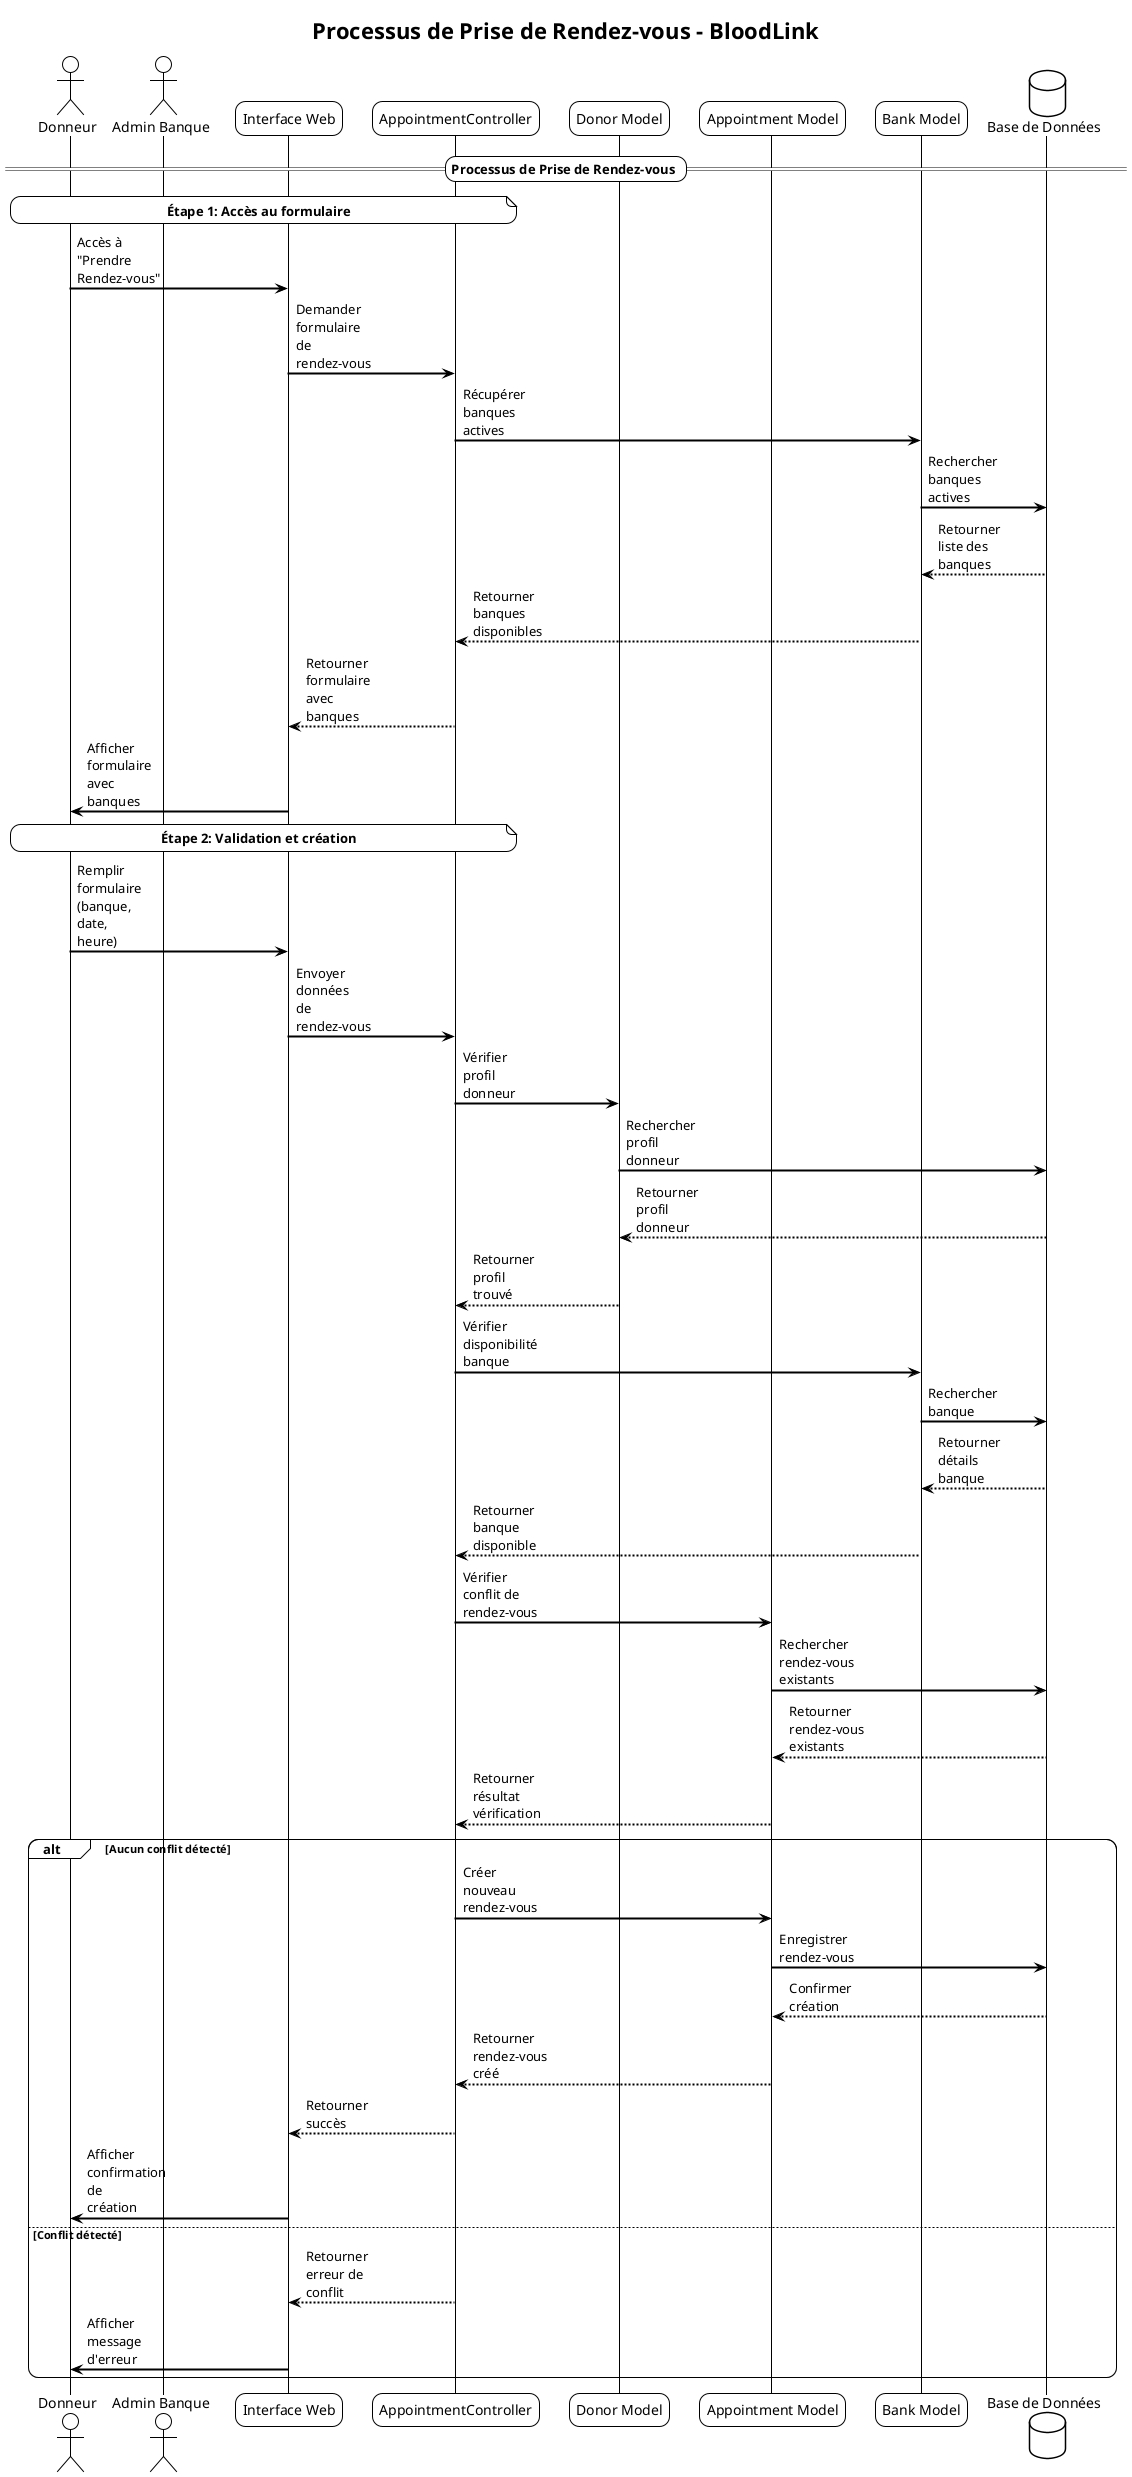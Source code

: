 @startuml Diagramme de Séquences - BloodLink - Prise de Rendez-vous

!theme plain
skinparam backgroundColor #FFFFFF
skinparam sequenceArrowThickness 2
skinparam roundcorner 20
skinparam maxmessagesize 60

title **Processus de Prise de Rendez-vous - BloodLink**

actor "Donneur" as Donor
actor "Admin Banque" as BankAdmin

participant "Interface Web" as UI
participant "AppointmentController" as AppointmentCtrl
participant "Donor Model" as DonorModel
participant "Appointment Model" as AppointmentModel
participant "Bank Model" as BankModel

database "Base de Données" as DB

== **Processus de Prise de Rendez-vous** ==

note over Donor, AppointmentCtrl : **Étape 1: Accès au formulaire**
Donor -> UI: Accès à "Prendre Rendez-vous"
UI -> AppointmentCtrl: Demander formulaire de rendez-vous
AppointmentCtrl -> BankModel: Récupérer banques actives
BankModel -> DB: Rechercher banques actives
DB --> BankModel: Retourner liste des banques
BankModel --> AppointmentCtrl: Retourner banques disponibles
AppointmentCtrl --> UI: Retourner formulaire avec banques
UI -> Donor: Afficher formulaire avec banques

note over Donor, AppointmentCtrl : **Étape 2: Validation et création**
Donor -> UI: Remplir formulaire (banque, date, heure)
UI -> AppointmentCtrl: Envoyer données de rendez-vous

AppointmentCtrl -> DonorModel: Vérifier profil donneur
DonorModel -> DB: Rechercher profil donneur
DB --> DonorModel: Retourner profil donneur
DonorModel --> AppointmentCtrl: Retourner profil trouvé

AppointmentCtrl -> BankModel: Vérifier disponibilité banque
BankModel -> DB: Rechercher banque
DB --> BankModel: Retourner détails banque
BankModel --> AppointmentCtrl: Retourner banque disponible

AppointmentCtrl -> AppointmentModel: Vérifier conflit de rendez-vous
AppointmentModel -> DB: Rechercher rendez-vous existants
DB --> AppointmentModel: Retourner rendez-vous existants
AppointmentModel --> AppointmentCtrl: Retourner résultat vérification

alt Aucun conflit détecté
    AppointmentCtrl -> AppointmentModel: Créer nouveau rendez-vous
    AppointmentModel -> DB: Enregistrer rendez-vous
    DB --> AppointmentModel: Confirmer création
    AppointmentModel --> AppointmentCtrl: Retourner rendez-vous créé
    AppointmentCtrl --> UI: Retourner succès
    UI -> Donor: Afficher confirmation de création
else Conflit détecté
    AppointmentCtrl --> UI: Retourner erreur de conflit
    UI -> Donor: Afficher message d'erreur
end

@enduml
